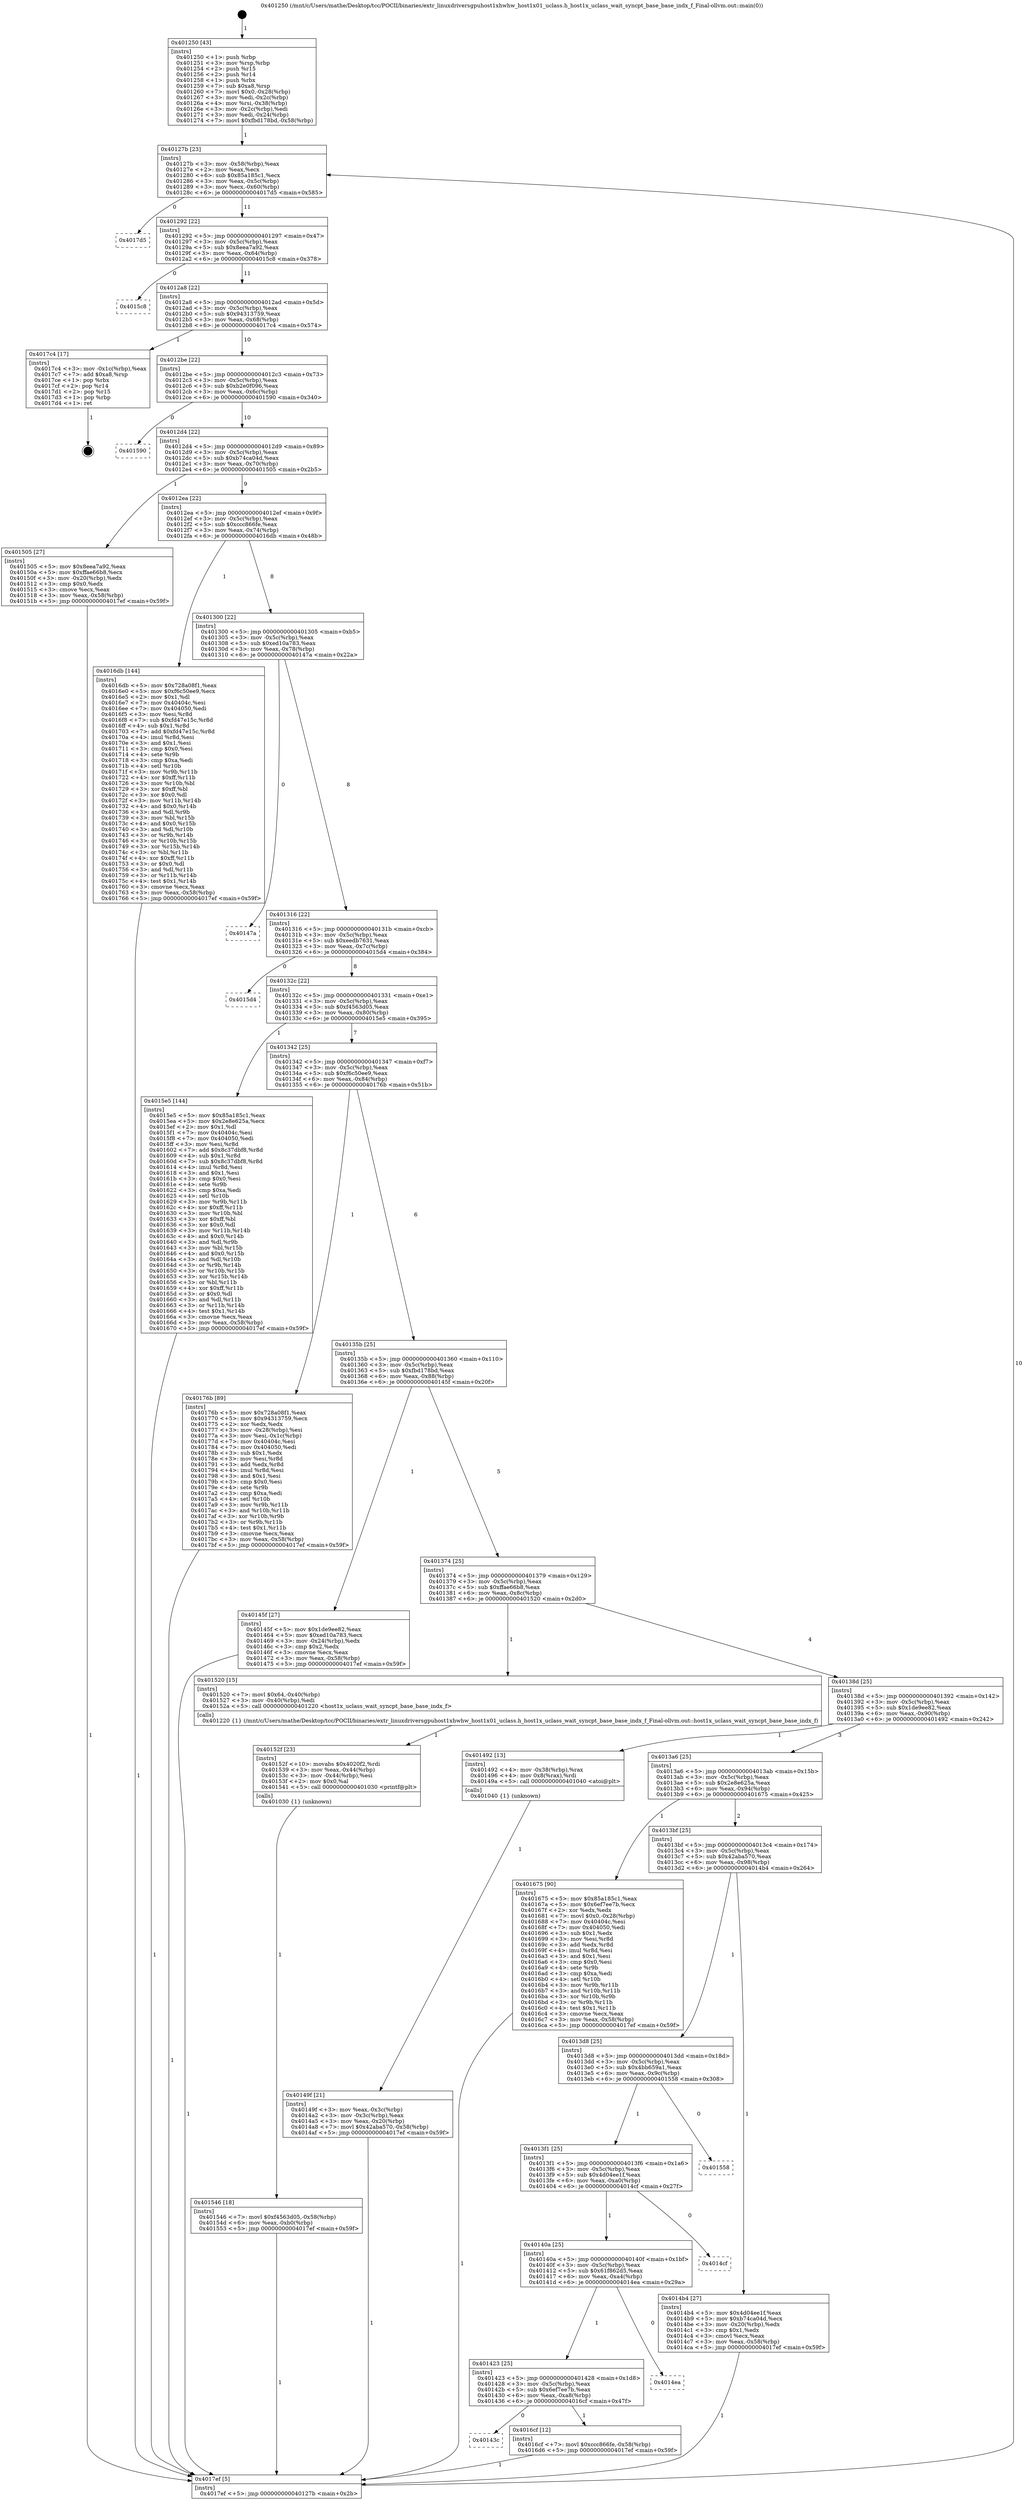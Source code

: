 digraph "0x401250" {
  label = "0x401250 (/mnt/c/Users/mathe/Desktop/tcc/POCII/binaries/extr_linuxdriversgpuhost1xhwhw_host1x01_uclass.h_host1x_uclass_wait_syncpt_base_base_indx_f_Final-ollvm.out::main(0))"
  labelloc = "t"
  node[shape=record]

  Entry [label="",width=0.3,height=0.3,shape=circle,fillcolor=black,style=filled]
  "0x40127b" [label="{
     0x40127b [23]\l
     | [instrs]\l
     &nbsp;&nbsp;0x40127b \<+3\>: mov -0x58(%rbp),%eax\l
     &nbsp;&nbsp;0x40127e \<+2\>: mov %eax,%ecx\l
     &nbsp;&nbsp;0x401280 \<+6\>: sub $0x85a185c1,%ecx\l
     &nbsp;&nbsp;0x401286 \<+3\>: mov %eax,-0x5c(%rbp)\l
     &nbsp;&nbsp;0x401289 \<+3\>: mov %ecx,-0x60(%rbp)\l
     &nbsp;&nbsp;0x40128c \<+6\>: je 00000000004017d5 \<main+0x585\>\l
  }"]
  "0x4017d5" [label="{
     0x4017d5\l
  }", style=dashed]
  "0x401292" [label="{
     0x401292 [22]\l
     | [instrs]\l
     &nbsp;&nbsp;0x401292 \<+5\>: jmp 0000000000401297 \<main+0x47\>\l
     &nbsp;&nbsp;0x401297 \<+3\>: mov -0x5c(%rbp),%eax\l
     &nbsp;&nbsp;0x40129a \<+5\>: sub $0x8eea7a92,%eax\l
     &nbsp;&nbsp;0x40129f \<+3\>: mov %eax,-0x64(%rbp)\l
     &nbsp;&nbsp;0x4012a2 \<+6\>: je 00000000004015c8 \<main+0x378\>\l
  }"]
  Exit [label="",width=0.3,height=0.3,shape=circle,fillcolor=black,style=filled,peripheries=2]
  "0x4015c8" [label="{
     0x4015c8\l
  }", style=dashed]
  "0x4012a8" [label="{
     0x4012a8 [22]\l
     | [instrs]\l
     &nbsp;&nbsp;0x4012a8 \<+5\>: jmp 00000000004012ad \<main+0x5d\>\l
     &nbsp;&nbsp;0x4012ad \<+3\>: mov -0x5c(%rbp),%eax\l
     &nbsp;&nbsp;0x4012b0 \<+5\>: sub $0x94313759,%eax\l
     &nbsp;&nbsp;0x4012b5 \<+3\>: mov %eax,-0x68(%rbp)\l
     &nbsp;&nbsp;0x4012b8 \<+6\>: je 00000000004017c4 \<main+0x574\>\l
  }"]
  "0x40143c" [label="{
     0x40143c\l
  }", style=dashed]
  "0x4017c4" [label="{
     0x4017c4 [17]\l
     | [instrs]\l
     &nbsp;&nbsp;0x4017c4 \<+3\>: mov -0x1c(%rbp),%eax\l
     &nbsp;&nbsp;0x4017c7 \<+7\>: add $0xa8,%rsp\l
     &nbsp;&nbsp;0x4017ce \<+1\>: pop %rbx\l
     &nbsp;&nbsp;0x4017cf \<+2\>: pop %r14\l
     &nbsp;&nbsp;0x4017d1 \<+2\>: pop %r15\l
     &nbsp;&nbsp;0x4017d3 \<+1\>: pop %rbp\l
     &nbsp;&nbsp;0x4017d4 \<+1\>: ret\l
  }"]
  "0x4012be" [label="{
     0x4012be [22]\l
     | [instrs]\l
     &nbsp;&nbsp;0x4012be \<+5\>: jmp 00000000004012c3 \<main+0x73\>\l
     &nbsp;&nbsp;0x4012c3 \<+3\>: mov -0x5c(%rbp),%eax\l
     &nbsp;&nbsp;0x4012c6 \<+5\>: sub $0xb2e0f096,%eax\l
     &nbsp;&nbsp;0x4012cb \<+3\>: mov %eax,-0x6c(%rbp)\l
     &nbsp;&nbsp;0x4012ce \<+6\>: je 0000000000401590 \<main+0x340\>\l
  }"]
  "0x4016cf" [label="{
     0x4016cf [12]\l
     | [instrs]\l
     &nbsp;&nbsp;0x4016cf \<+7\>: movl $0xccc866fe,-0x58(%rbp)\l
     &nbsp;&nbsp;0x4016d6 \<+5\>: jmp 00000000004017ef \<main+0x59f\>\l
  }"]
  "0x401590" [label="{
     0x401590\l
  }", style=dashed]
  "0x4012d4" [label="{
     0x4012d4 [22]\l
     | [instrs]\l
     &nbsp;&nbsp;0x4012d4 \<+5\>: jmp 00000000004012d9 \<main+0x89\>\l
     &nbsp;&nbsp;0x4012d9 \<+3\>: mov -0x5c(%rbp),%eax\l
     &nbsp;&nbsp;0x4012dc \<+5\>: sub $0xb74ca04d,%eax\l
     &nbsp;&nbsp;0x4012e1 \<+3\>: mov %eax,-0x70(%rbp)\l
     &nbsp;&nbsp;0x4012e4 \<+6\>: je 0000000000401505 \<main+0x2b5\>\l
  }"]
  "0x401423" [label="{
     0x401423 [25]\l
     | [instrs]\l
     &nbsp;&nbsp;0x401423 \<+5\>: jmp 0000000000401428 \<main+0x1d8\>\l
     &nbsp;&nbsp;0x401428 \<+3\>: mov -0x5c(%rbp),%eax\l
     &nbsp;&nbsp;0x40142b \<+5\>: sub $0x6ef7ee7b,%eax\l
     &nbsp;&nbsp;0x401430 \<+6\>: mov %eax,-0xa8(%rbp)\l
     &nbsp;&nbsp;0x401436 \<+6\>: je 00000000004016cf \<main+0x47f\>\l
  }"]
  "0x401505" [label="{
     0x401505 [27]\l
     | [instrs]\l
     &nbsp;&nbsp;0x401505 \<+5\>: mov $0x8eea7a92,%eax\l
     &nbsp;&nbsp;0x40150a \<+5\>: mov $0xffae66b8,%ecx\l
     &nbsp;&nbsp;0x40150f \<+3\>: mov -0x20(%rbp),%edx\l
     &nbsp;&nbsp;0x401512 \<+3\>: cmp $0x0,%edx\l
     &nbsp;&nbsp;0x401515 \<+3\>: cmove %ecx,%eax\l
     &nbsp;&nbsp;0x401518 \<+3\>: mov %eax,-0x58(%rbp)\l
     &nbsp;&nbsp;0x40151b \<+5\>: jmp 00000000004017ef \<main+0x59f\>\l
  }"]
  "0x4012ea" [label="{
     0x4012ea [22]\l
     | [instrs]\l
     &nbsp;&nbsp;0x4012ea \<+5\>: jmp 00000000004012ef \<main+0x9f\>\l
     &nbsp;&nbsp;0x4012ef \<+3\>: mov -0x5c(%rbp),%eax\l
     &nbsp;&nbsp;0x4012f2 \<+5\>: sub $0xccc866fe,%eax\l
     &nbsp;&nbsp;0x4012f7 \<+3\>: mov %eax,-0x74(%rbp)\l
     &nbsp;&nbsp;0x4012fa \<+6\>: je 00000000004016db \<main+0x48b\>\l
  }"]
  "0x4014ea" [label="{
     0x4014ea\l
  }", style=dashed]
  "0x4016db" [label="{
     0x4016db [144]\l
     | [instrs]\l
     &nbsp;&nbsp;0x4016db \<+5\>: mov $0x728a08f1,%eax\l
     &nbsp;&nbsp;0x4016e0 \<+5\>: mov $0xf6c50ee9,%ecx\l
     &nbsp;&nbsp;0x4016e5 \<+2\>: mov $0x1,%dl\l
     &nbsp;&nbsp;0x4016e7 \<+7\>: mov 0x40404c,%esi\l
     &nbsp;&nbsp;0x4016ee \<+7\>: mov 0x404050,%edi\l
     &nbsp;&nbsp;0x4016f5 \<+3\>: mov %esi,%r8d\l
     &nbsp;&nbsp;0x4016f8 \<+7\>: sub $0xfd47e15c,%r8d\l
     &nbsp;&nbsp;0x4016ff \<+4\>: sub $0x1,%r8d\l
     &nbsp;&nbsp;0x401703 \<+7\>: add $0xfd47e15c,%r8d\l
     &nbsp;&nbsp;0x40170a \<+4\>: imul %r8d,%esi\l
     &nbsp;&nbsp;0x40170e \<+3\>: and $0x1,%esi\l
     &nbsp;&nbsp;0x401711 \<+3\>: cmp $0x0,%esi\l
     &nbsp;&nbsp;0x401714 \<+4\>: sete %r9b\l
     &nbsp;&nbsp;0x401718 \<+3\>: cmp $0xa,%edi\l
     &nbsp;&nbsp;0x40171b \<+4\>: setl %r10b\l
     &nbsp;&nbsp;0x40171f \<+3\>: mov %r9b,%r11b\l
     &nbsp;&nbsp;0x401722 \<+4\>: xor $0xff,%r11b\l
     &nbsp;&nbsp;0x401726 \<+3\>: mov %r10b,%bl\l
     &nbsp;&nbsp;0x401729 \<+3\>: xor $0xff,%bl\l
     &nbsp;&nbsp;0x40172c \<+3\>: xor $0x0,%dl\l
     &nbsp;&nbsp;0x40172f \<+3\>: mov %r11b,%r14b\l
     &nbsp;&nbsp;0x401732 \<+4\>: and $0x0,%r14b\l
     &nbsp;&nbsp;0x401736 \<+3\>: and %dl,%r9b\l
     &nbsp;&nbsp;0x401739 \<+3\>: mov %bl,%r15b\l
     &nbsp;&nbsp;0x40173c \<+4\>: and $0x0,%r15b\l
     &nbsp;&nbsp;0x401740 \<+3\>: and %dl,%r10b\l
     &nbsp;&nbsp;0x401743 \<+3\>: or %r9b,%r14b\l
     &nbsp;&nbsp;0x401746 \<+3\>: or %r10b,%r15b\l
     &nbsp;&nbsp;0x401749 \<+3\>: xor %r15b,%r14b\l
     &nbsp;&nbsp;0x40174c \<+3\>: or %bl,%r11b\l
     &nbsp;&nbsp;0x40174f \<+4\>: xor $0xff,%r11b\l
     &nbsp;&nbsp;0x401753 \<+3\>: or $0x0,%dl\l
     &nbsp;&nbsp;0x401756 \<+3\>: and %dl,%r11b\l
     &nbsp;&nbsp;0x401759 \<+3\>: or %r11b,%r14b\l
     &nbsp;&nbsp;0x40175c \<+4\>: test $0x1,%r14b\l
     &nbsp;&nbsp;0x401760 \<+3\>: cmovne %ecx,%eax\l
     &nbsp;&nbsp;0x401763 \<+3\>: mov %eax,-0x58(%rbp)\l
     &nbsp;&nbsp;0x401766 \<+5\>: jmp 00000000004017ef \<main+0x59f\>\l
  }"]
  "0x401300" [label="{
     0x401300 [22]\l
     | [instrs]\l
     &nbsp;&nbsp;0x401300 \<+5\>: jmp 0000000000401305 \<main+0xb5\>\l
     &nbsp;&nbsp;0x401305 \<+3\>: mov -0x5c(%rbp),%eax\l
     &nbsp;&nbsp;0x401308 \<+5\>: sub $0xed10a783,%eax\l
     &nbsp;&nbsp;0x40130d \<+3\>: mov %eax,-0x78(%rbp)\l
     &nbsp;&nbsp;0x401310 \<+6\>: je 000000000040147a \<main+0x22a\>\l
  }"]
  "0x40140a" [label="{
     0x40140a [25]\l
     | [instrs]\l
     &nbsp;&nbsp;0x40140a \<+5\>: jmp 000000000040140f \<main+0x1bf\>\l
     &nbsp;&nbsp;0x40140f \<+3\>: mov -0x5c(%rbp),%eax\l
     &nbsp;&nbsp;0x401412 \<+5\>: sub $0x61f862d5,%eax\l
     &nbsp;&nbsp;0x401417 \<+6\>: mov %eax,-0xa4(%rbp)\l
     &nbsp;&nbsp;0x40141d \<+6\>: je 00000000004014ea \<main+0x29a\>\l
  }"]
  "0x40147a" [label="{
     0x40147a\l
  }", style=dashed]
  "0x401316" [label="{
     0x401316 [22]\l
     | [instrs]\l
     &nbsp;&nbsp;0x401316 \<+5\>: jmp 000000000040131b \<main+0xcb\>\l
     &nbsp;&nbsp;0x40131b \<+3\>: mov -0x5c(%rbp),%eax\l
     &nbsp;&nbsp;0x40131e \<+5\>: sub $0xeedb7631,%eax\l
     &nbsp;&nbsp;0x401323 \<+3\>: mov %eax,-0x7c(%rbp)\l
     &nbsp;&nbsp;0x401326 \<+6\>: je 00000000004015d4 \<main+0x384\>\l
  }"]
  "0x4014cf" [label="{
     0x4014cf\l
  }", style=dashed]
  "0x4015d4" [label="{
     0x4015d4\l
  }", style=dashed]
  "0x40132c" [label="{
     0x40132c [22]\l
     | [instrs]\l
     &nbsp;&nbsp;0x40132c \<+5\>: jmp 0000000000401331 \<main+0xe1\>\l
     &nbsp;&nbsp;0x401331 \<+3\>: mov -0x5c(%rbp),%eax\l
     &nbsp;&nbsp;0x401334 \<+5\>: sub $0xf4563d05,%eax\l
     &nbsp;&nbsp;0x401339 \<+3\>: mov %eax,-0x80(%rbp)\l
     &nbsp;&nbsp;0x40133c \<+6\>: je 00000000004015e5 \<main+0x395\>\l
  }"]
  "0x4013f1" [label="{
     0x4013f1 [25]\l
     | [instrs]\l
     &nbsp;&nbsp;0x4013f1 \<+5\>: jmp 00000000004013f6 \<main+0x1a6\>\l
     &nbsp;&nbsp;0x4013f6 \<+3\>: mov -0x5c(%rbp),%eax\l
     &nbsp;&nbsp;0x4013f9 \<+5\>: sub $0x4d04ee1f,%eax\l
     &nbsp;&nbsp;0x4013fe \<+6\>: mov %eax,-0xa0(%rbp)\l
     &nbsp;&nbsp;0x401404 \<+6\>: je 00000000004014cf \<main+0x27f\>\l
  }"]
  "0x4015e5" [label="{
     0x4015e5 [144]\l
     | [instrs]\l
     &nbsp;&nbsp;0x4015e5 \<+5\>: mov $0x85a185c1,%eax\l
     &nbsp;&nbsp;0x4015ea \<+5\>: mov $0x2e8e625a,%ecx\l
     &nbsp;&nbsp;0x4015ef \<+2\>: mov $0x1,%dl\l
     &nbsp;&nbsp;0x4015f1 \<+7\>: mov 0x40404c,%esi\l
     &nbsp;&nbsp;0x4015f8 \<+7\>: mov 0x404050,%edi\l
     &nbsp;&nbsp;0x4015ff \<+3\>: mov %esi,%r8d\l
     &nbsp;&nbsp;0x401602 \<+7\>: add $0x8c37dbf8,%r8d\l
     &nbsp;&nbsp;0x401609 \<+4\>: sub $0x1,%r8d\l
     &nbsp;&nbsp;0x40160d \<+7\>: sub $0x8c37dbf8,%r8d\l
     &nbsp;&nbsp;0x401614 \<+4\>: imul %r8d,%esi\l
     &nbsp;&nbsp;0x401618 \<+3\>: and $0x1,%esi\l
     &nbsp;&nbsp;0x40161b \<+3\>: cmp $0x0,%esi\l
     &nbsp;&nbsp;0x40161e \<+4\>: sete %r9b\l
     &nbsp;&nbsp;0x401622 \<+3\>: cmp $0xa,%edi\l
     &nbsp;&nbsp;0x401625 \<+4\>: setl %r10b\l
     &nbsp;&nbsp;0x401629 \<+3\>: mov %r9b,%r11b\l
     &nbsp;&nbsp;0x40162c \<+4\>: xor $0xff,%r11b\l
     &nbsp;&nbsp;0x401630 \<+3\>: mov %r10b,%bl\l
     &nbsp;&nbsp;0x401633 \<+3\>: xor $0xff,%bl\l
     &nbsp;&nbsp;0x401636 \<+3\>: xor $0x0,%dl\l
     &nbsp;&nbsp;0x401639 \<+3\>: mov %r11b,%r14b\l
     &nbsp;&nbsp;0x40163c \<+4\>: and $0x0,%r14b\l
     &nbsp;&nbsp;0x401640 \<+3\>: and %dl,%r9b\l
     &nbsp;&nbsp;0x401643 \<+3\>: mov %bl,%r15b\l
     &nbsp;&nbsp;0x401646 \<+4\>: and $0x0,%r15b\l
     &nbsp;&nbsp;0x40164a \<+3\>: and %dl,%r10b\l
     &nbsp;&nbsp;0x40164d \<+3\>: or %r9b,%r14b\l
     &nbsp;&nbsp;0x401650 \<+3\>: or %r10b,%r15b\l
     &nbsp;&nbsp;0x401653 \<+3\>: xor %r15b,%r14b\l
     &nbsp;&nbsp;0x401656 \<+3\>: or %bl,%r11b\l
     &nbsp;&nbsp;0x401659 \<+4\>: xor $0xff,%r11b\l
     &nbsp;&nbsp;0x40165d \<+3\>: or $0x0,%dl\l
     &nbsp;&nbsp;0x401660 \<+3\>: and %dl,%r11b\l
     &nbsp;&nbsp;0x401663 \<+3\>: or %r11b,%r14b\l
     &nbsp;&nbsp;0x401666 \<+4\>: test $0x1,%r14b\l
     &nbsp;&nbsp;0x40166a \<+3\>: cmovne %ecx,%eax\l
     &nbsp;&nbsp;0x40166d \<+3\>: mov %eax,-0x58(%rbp)\l
     &nbsp;&nbsp;0x401670 \<+5\>: jmp 00000000004017ef \<main+0x59f\>\l
  }"]
  "0x401342" [label="{
     0x401342 [25]\l
     | [instrs]\l
     &nbsp;&nbsp;0x401342 \<+5\>: jmp 0000000000401347 \<main+0xf7\>\l
     &nbsp;&nbsp;0x401347 \<+3\>: mov -0x5c(%rbp),%eax\l
     &nbsp;&nbsp;0x40134a \<+5\>: sub $0xf6c50ee9,%eax\l
     &nbsp;&nbsp;0x40134f \<+6\>: mov %eax,-0x84(%rbp)\l
     &nbsp;&nbsp;0x401355 \<+6\>: je 000000000040176b \<main+0x51b\>\l
  }"]
  "0x401558" [label="{
     0x401558\l
  }", style=dashed]
  "0x40176b" [label="{
     0x40176b [89]\l
     | [instrs]\l
     &nbsp;&nbsp;0x40176b \<+5\>: mov $0x728a08f1,%eax\l
     &nbsp;&nbsp;0x401770 \<+5\>: mov $0x94313759,%ecx\l
     &nbsp;&nbsp;0x401775 \<+2\>: xor %edx,%edx\l
     &nbsp;&nbsp;0x401777 \<+3\>: mov -0x28(%rbp),%esi\l
     &nbsp;&nbsp;0x40177a \<+3\>: mov %esi,-0x1c(%rbp)\l
     &nbsp;&nbsp;0x40177d \<+7\>: mov 0x40404c,%esi\l
     &nbsp;&nbsp;0x401784 \<+7\>: mov 0x404050,%edi\l
     &nbsp;&nbsp;0x40178b \<+3\>: sub $0x1,%edx\l
     &nbsp;&nbsp;0x40178e \<+3\>: mov %esi,%r8d\l
     &nbsp;&nbsp;0x401791 \<+3\>: add %edx,%r8d\l
     &nbsp;&nbsp;0x401794 \<+4\>: imul %r8d,%esi\l
     &nbsp;&nbsp;0x401798 \<+3\>: and $0x1,%esi\l
     &nbsp;&nbsp;0x40179b \<+3\>: cmp $0x0,%esi\l
     &nbsp;&nbsp;0x40179e \<+4\>: sete %r9b\l
     &nbsp;&nbsp;0x4017a2 \<+3\>: cmp $0xa,%edi\l
     &nbsp;&nbsp;0x4017a5 \<+4\>: setl %r10b\l
     &nbsp;&nbsp;0x4017a9 \<+3\>: mov %r9b,%r11b\l
     &nbsp;&nbsp;0x4017ac \<+3\>: and %r10b,%r11b\l
     &nbsp;&nbsp;0x4017af \<+3\>: xor %r10b,%r9b\l
     &nbsp;&nbsp;0x4017b2 \<+3\>: or %r9b,%r11b\l
     &nbsp;&nbsp;0x4017b5 \<+4\>: test $0x1,%r11b\l
     &nbsp;&nbsp;0x4017b9 \<+3\>: cmovne %ecx,%eax\l
     &nbsp;&nbsp;0x4017bc \<+3\>: mov %eax,-0x58(%rbp)\l
     &nbsp;&nbsp;0x4017bf \<+5\>: jmp 00000000004017ef \<main+0x59f\>\l
  }"]
  "0x40135b" [label="{
     0x40135b [25]\l
     | [instrs]\l
     &nbsp;&nbsp;0x40135b \<+5\>: jmp 0000000000401360 \<main+0x110\>\l
     &nbsp;&nbsp;0x401360 \<+3\>: mov -0x5c(%rbp),%eax\l
     &nbsp;&nbsp;0x401363 \<+5\>: sub $0xfbd178bd,%eax\l
     &nbsp;&nbsp;0x401368 \<+6\>: mov %eax,-0x88(%rbp)\l
     &nbsp;&nbsp;0x40136e \<+6\>: je 000000000040145f \<main+0x20f\>\l
  }"]
  "0x401546" [label="{
     0x401546 [18]\l
     | [instrs]\l
     &nbsp;&nbsp;0x401546 \<+7\>: movl $0xf4563d05,-0x58(%rbp)\l
     &nbsp;&nbsp;0x40154d \<+6\>: mov %eax,-0xb0(%rbp)\l
     &nbsp;&nbsp;0x401553 \<+5\>: jmp 00000000004017ef \<main+0x59f\>\l
  }"]
  "0x40145f" [label="{
     0x40145f [27]\l
     | [instrs]\l
     &nbsp;&nbsp;0x40145f \<+5\>: mov $0x1de9ee82,%eax\l
     &nbsp;&nbsp;0x401464 \<+5\>: mov $0xed10a783,%ecx\l
     &nbsp;&nbsp;0x401469 \<+3\>: mov -0x24(%rbp),%edx\l
     &nbsp;&nbsp;0x40146c \<+3\>: cmp $0x2,%edx\l
     &nbsp;&nbsp;0x40146f \<+3\>: cmovne %ecx,%eax\l
     &nbsp;&nbsp;0x401472 \<+3\>: mov %eax,-0x58(%rbp)\l
     &nbsp;&nbsp;0x401475 \<+5\>: jmp 00000000004017ef \<main+0x59f\>\l
  }"]
  "0x401374" [label="{
     0x401374 [25]\l
     | [instrs]\l
     &nbsp;&nbsp;0x401374 \<+5\>: jmp 0000000000401379 \<main+0x129\>\l
     &nbsp;&nbsp;0x401379 \<+3\>: mov -0x5c(%rbp),%eax\l
     &nbsp;&nbsp;0x40137c \<+5\>: sub $0xffae66b8,%eax\l
     &nbsp;&nbsp;0x401381 \<+6\>: mov %eax,-0x8c(%rbp)\l
     &nbsp;&nbsp;0x401387 \<+6\>: je 0000000000401520 \<main+0x2d0\>\l
  }"]
  "0x4017ef" [label="{
     0x4017ef [5]\l
     | [instrs]\l
     &nbsp;&nbsp;0x4017ef \<+5\>: jmp 000000000040127b \<main+0x2b\>\l
  }"]
  "0x401250" [label="{
     0x401250 [43]\l
     | [instrs]\l
     &nbsp;&nbsp;0x401250 \<+1\>: push %rbp\l
     &nbsp;&nbsp;0x401251 \<+3\>: mov %rsp,%rbp\l
     &nbsp;&nbsp;0x401254 \<+2\>: push %r15\l
     &nbsp;&nbsp;0x401256 \<+2\>: push %r14\l
     &nbsp;&nbsp;0x401258 \<+1\>: push %rbx\l
     &nbsp;&nbsp;0x401259 \<+7\>: sub $0xa8,%rsp\l
     &nbsp;&nbsp;0x401260 \<+7\>: movl $0x0,-0x28(%rbp)\l
     &nbsp;&nbsp;0x401267 \<+3\>: mov %edi,-0x2c(%rbp)\l
     &nbsp;&nbsp;0x40126a \<+4\>: mov %rsi,-0x38(%rbp)\l
     &nbsp;&nbsp;0x40126e \<+3\>: mov -0x2c(%rbp),%edi\l
     &nbsp;&nbsp;0x401271 \<+3\>: mov %edi,-0x24(%rbp)\l
     &nbsp;&nbsp;0x401274 \<+7\>: movl $0xfbd178bd,-0x58(%rbp)\l
  }"]
  "0x40152f" [label="{
     0x40152f [23]\l
     | [instrs]\l
     &nbsp;&nbsp;0x40152f \<+10\>: movabs $0x4020f2,%rdi\l
     &nbsp;&nbsp;0x401539 \<+3\>: mov %eax,-0x44(%rbp)\l
     &nbsp;&nbsp;0x40153c \<+3\>: mov -0x44(%rbp),%esi\l
     &nbsp;&nbsp;0x40153f \<+2\>: mov $0x0,%al\l
     &nbsp;&nbsp;0x401541 \<+5\>: call 0000000000401030 \<printf@plt\>\l
     | [calls]\l
     &nbsp;&nbsp;0x401030 \{1\} (unknown)\l
  }"]
  "0x401520" [label="{
     0x401520 [15]\l
     | [instrs]\l
     &nbsp;&nbsp;0x401520 \<+7\>: movl $0x64,-0x40(%rbp)\l
     &nbsp;&nbsp;0x401527 \<+3\>: mov -0x40(%rbp),%edi\l
     &nbsp;&nbsp;0x40152a \<+5\>: call 0000000000401220 \<host1x_uclass_wait_syncpt_base_base_indx_f\>\l
     | [calls]\l
     &nbsp;&nbsp;0x401220 \{1\} (/mnt/c/Users/mathe/Desktop/tcc/POCII/binaries/extr_linuxdriversgpuhost1xhwhw_host1x01_uclass.h_host1x_uclass_wait_syncpt_base_base_indx_f_Final-ollvm.out::host1x_uclass_wait_syncpt_base_base_indx_f)\l
  }"]
  "0x40138d" [label="{
     0x40138d [25]\l
     | [instrs]\l
     &nbsp;&nbsp;0x40138d \<+5\>: jmp 0000000000401392 \<main+0x142\>\l
     &nbsp;&nbsp;0x401392 \<+3\>: mov -0x5c(%rbp),%eax\l
     &nbsp;&nbsp;0x401395 \<+5\>: sub $0x1de9ee82,%eax\l
     &nbsp;&nbsp;0x40139a \<+6\>: mov %eax,-0x90(%rbp)\l
     &nbsp;&nbsp;0x4013a0 \<+6\>: je 0000000000401492 \<main+0x242\>\l
  }"]
  "0x4013d8" [label="{
     0x4013d8 [25]\l
     | [instrs]\l
     &nbsp;&nbsp;0x4013d8 \<+5\>: jmp 00000000004013dd \<main+0x18d\>\l
     &nbsp;&nbsp;0x4013dd \<+3\>: mov -0x5c(%rbp),%eax\l
     &nbsp;&nbsp;0x4013e0 \<+5\>: sub $0x4bb659a1,%eax\l
     &nbsp;&nbsp;0x4013e5 \<+6\>: mov %eax,-0x9c(%rbp)\l
     &nbsp;&nbsp;0x4013eb \<+6\>: je 0000000000401558 \<main+0x308\>\l
  }"]
  "0x401492" [label="{
     0x401492 [13]\l
     | [instrs]\l
     &nbsp;&nbsp;0x401492 \<+4\>: mov -0x38(%rbp),%rax\l
     &nbsp;&nbsp;0x401496 \<+4\>: mov 0x8(%rax),%rdi\l
     &nbsp;&nbsp;0x40149a \<+5\>: call 0000000000401040 \<atoi@plt\>\l
     | [calls]\l
     &nbsp;&nbsp;0x401040 \{1\} (unknown)\l
  }"]
  "0x4013a6" [label="{
     0x4013a6 [25]\l
     | [instrs]\l
     &nbsp;&nbsp;0x4013a6 \<+5\>: jmp 00000000004013ab \<main+0x15b\>\l
     &nbsp;&nbsp;0x4013ab \<+3\>: mov -0x5c(%rbp),%eax\l
     &nbsp;&nbsp;0x4013ae \<+5\>: sub $0x2e8e625a,%eax\l
     &nbsp;&nbsp;0x4013b3 \<+6\>: mov %eax,-0x94(%rbp)\l
     &nbsp;&nbsp;0x4013b9 \<+6\>: je 0000000000401675 \<main+0x425\>\l
  }"]
  "0x40149f" [label="{
     0x40149f [21]\l
     | [instrs]\l
     &nbsp;&nbsp;0x40149f \<+3\>: mov %eax,-0x3c(%rbp)\l
     &nbsp;&nbsp;0x4014a2 \<+3\>: mov -0x3c(%rbp),%eax\l
     &nbsp;&nbsp;0x4014a5 \<+3\>: mov %eax,-0x20(%rbp)\l
     &nbsp;&nbsp;0x4014a8 \<+7\>: movl $0x42aba570,-0x58(%rbp)\l
     &nbsp;&nbsp;0x4014af \<+5\>: jmp 00000000004017ef \<main+0x59f\>\l
  }"]
  "0x4014b4" [label="{
     0x4014b4 [27]\l
     | [instrs]\l
     &nbsp;&nbsp;0x4014b4 \<+5\>: mov $0x4d04ee1f,%eax\l
     &nbsp;&nbsp;0x4014b9 \<+5\>: mov $0xb74ca04d,%ecx\l
     &nbsp;&nbsp;0x4014be \<+3\>: mov -0x20(%rbp),%edx\l
     &nbsp;&nbsp;0x4014c1 \<+3\>: cmp $0x1,%edx\l
     &nbsp;&nbsp;0x4014c4 \<+3\>: cmovl %ecx,%eax\l
     &nbsp;&nbsp;0x4014c7 \<+3\>: mov %eax,-0x58(%rbp)\l
     &nbsp;&nbsp;0x4014ca \<+5\>: jmp 00000000004017ef \<main+0x59f\>\l
  }"]
  "0x401675" [label="{
     0x401675 [90]\l
     | [instrs]\l
     &nbsp;&nbsp;0x401675 \<+5\>: mov $0x85a185c1,%eax\l
     &nbsp;&nbsp;0x40167a \<+5\>: mov $0x6ef7ee7b,%ecx\l
     &nbsp;&nbsp;0x40167f \<+2\>: xor %edx,%edx\l
     &nbsp;&nbsp;0x401681 \<+7\>: movl $0x0,-0x28(%rbp)\l
     &nbsp;&nbsp;0x401688 \<+7\>: mov 0x40404c,%esi\l
     &nbsp;&nbsp;0x40168f \<+7\>: mov 0x404050,%edi\l
     &nbsp;&nbsp;0x401696 \<+3\>: sub $0x1,%edx\l
     &nbsp;&nbsp;0x401699 \<+3\>: mov %esi,%r8d\l
     &nbsp;&nbsp;0x40169c \<+3\>: add %edx,%r8d\l
     &nbsp;&nbsp;0x40169f \<+4\>: imul %r8d,%esi\l
     &nbsp;&nbsp;0x4016a3 \<+3\>: and $0x1,%esi\l
     &nbsp;&nbsp;0x4016a6 \<+3\>: cmp $0x0,%esi\l
     &nbsp;&nbsp;0x4016a9 \<+4\>: sete %r9b\l
     &nbsp;&nbsp;0x4016ad \<+3\>: cmp $0xa,%edi\l
     &nbsp;&nbsp;0x4016b0 \<+4\>: setl %r10b\l
     &nbsp;&nbsp;0x4016b4 \<+3\>: mov %r9b,%r11b\l
     &nbsp;&nbsp;0x4016b7 \<+3\>: and %r10b,%r11b\l
     &nbsp;&nbsp;0x4016ba \<+3\>: xor %r10b,%r9b\l
     &nbsp;&nbsp;0x4016bd \<+3\>: or %r9b,%r11b\l
     &nbsp;&nbsp;0x4016c0 \<+4\>: test $0x1,%r11b\l
     &nbsp;&nbsp;0x4016c4 \<+3\>: cmovne %ecx,%eax\l
     &nbsp;&nbsp;0x4016c7 \<+3\>: mov %eax,-0x58(%rbp)\l
     &nbsp;&nbsp;0x4016ca \<+5\>: jmp 00000000004017ef \<main+0x59f\>\l
  }"]
  "0x4013bf" [label="{
     0x4013bf [25]\l
     | [instrs]\l
     &nbsp;&nbsp;0x4013bf \<+5\>: jmp 00000000004013c4 \<main+0x174\>\l
     &nbsp;&nbsp;0x4013c4 \<+3\>: mov -0x5c(%rbp),%eax\l
     &nbsp;&nbsp;0x4013c7 \<+5\>: sub $0x42aba570,%eax\l
     &nbsp;&nbsp;0x4013cc \<+6\>: mov %eax,-0x98(%rbp)\l
     &nbsp;&nbsp;0x4013d2 \<+6\>: je 00000000004014b4 \<main+0x264\>\l
  }"]
  Entry -> "0x401250" [label=" 1"]
  "0x40127b" -> "0x4017d5" [label=" 0"]
  "0x40127b" -> "0x401292" [label=" 11"]
  "0x4017c4" -> Exit [label=" 1"]
  "0x401292" -> "0x4015c8" [label=" 0"]
  "0x401292" -> "0x4012a8" [label=" 11"]
  "0x40176b" -> "0x4017ef" [label=" 1"]
  "0x4012a8" -> "0x4017c4" [label=" 1"]
  "0x4012a8" -> "0x4012be" [label=" 10"]
  "0x4016db" -> "0x4017ef" [label=" 1"]
  "0x4012be" -> "0x401590" [label=" 0"]
  "0x4012be" -> "0x4012d4" [label=" 10"]
  "0x4016cf" -> "0x4017ef" [label=" 1"]
  "0x4012d4" -> "0x401505" [label=" 1"]
  "0x4012d4" -> "0x4012ea" [label=" 9"]
  "0x401423" -> "0x4016cf" [label=" 1"]
  "0x4012ea" -> "0x4016db" [label=" 1"]
  "0x4012ea" -> "0x401300" [label=" 8"]
  "0x401423" -> "0x40143c" [label=" 0"]
  "0x401300" -> "0x40147a" [label=" 0"]
  "0x401300" -> "0x401316" [label=" 8"]
  "0x40140a" -> "0x4014ea" [label=" 0"]
  "0x401316" -> "0x4015d4" [label=" 0"]
  "0x401316" -> "0x40132c" [label=" 8"]
  "0x40140a" -> "0x401423" [label=" 1"]
  "0x40132c" -> "0x4015e5" [label=" 1"]
  "0x40132c" -> "0x401342" [label=" 7"]
  "0x4013f1" -> "0x4014cf" [label=" 0"]
  "0x401342" -> "0x40176b" [label=" 1"]
  "0x401342" -> "0x40135b" [label=" 6"]
  "0x4013f1" -> "0x40140a" [label=" 1"]
  "0x40135b" -> "0x40145f" [label=" 1"]
  "0x40135b" -> "0x401374" [label=" 5"]
  "0x40145f" -> "0x4017ef" [label=" 1"]
  "0x401250" -> "0x40127b" [label=" 1"]
  "0x4017ef" -> "0x40127b" [label=" 10"]
  "0x4013d8" -> "0x401558" [label=" 0"]
  "0x401374" -> "0x401520" [label=" 1"]
  "0x401374" -> "0x40138d" [label=" 4"]
  "0x4013d8" -> "0x4013f1" [label=" 1"]
  "0x40138d" -> "0x401492" [label=" 1"]
  "0x40138d" -> "0x4013a6" [label=" 3"]
  "0x401492" -> "0x40149f" [label=" 1"]
  "0x40149f" -> "0x4017ef" [label=" 1"]
  "0x401675" -> "0x4017ef" [label=" 1"]
  "0x4013a6" -> "0x401675" [label=" 1"]
  "0x4013a6" -> "0x4013bf" [label=" 2"]
  "0x4015e5" -> "0x4017ef" [label=" 1"]
  "0x4013bf" -> "0x4014b4" [label=" 1"]
  "0x4013bf" -> "0x4013d8" [label=" 1"]
  "0x4014b4" -> "0x4017ef" [label=" 1"]
  "0x401505" -> "0x4017ef" [label=" 1"]
  "0x401520" -> "0x40152f" [label=" 1"]
  "0x40152f" -> "0x401546" [label=" 1"]
  "0x401546" -> "0x4017ef" [label=" 1"]
}
